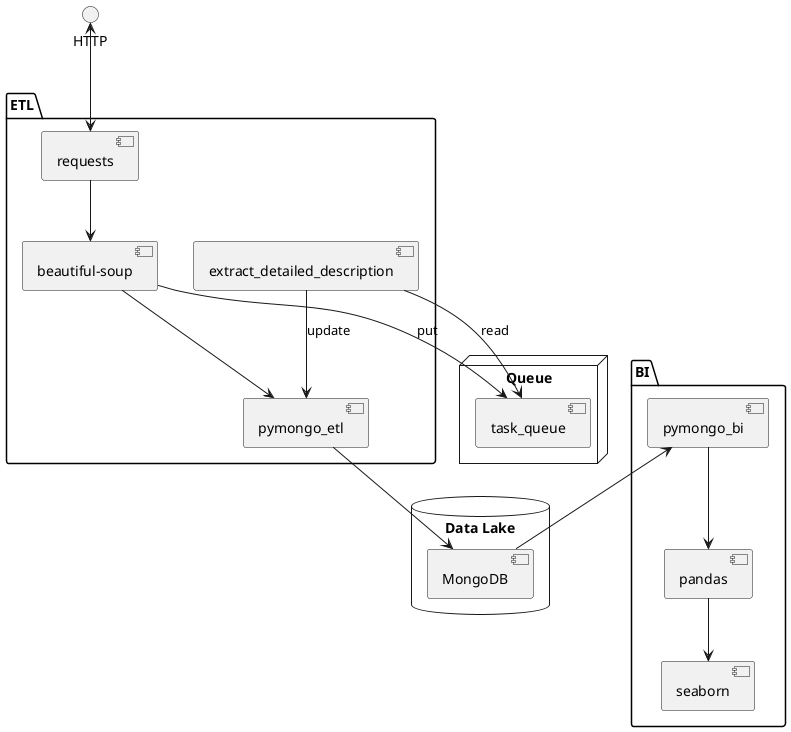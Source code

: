 @startuml

interface HTTP as http

package ETL {
[requests]
[beautiful-soup]
[pymongo_etl]

[requests] --> [beautiful-soup]
[beautiful-soup] --> [pymongo_etl]

[extract_detailed_description] --> [pymongo_etl] : update
}

package BI {
[pymongo_bi]
[pandas]
[seaborn]

[pymongo_bi] --> [pandas]
[pandas] --> [seaborn]
}

database "Data Lake" {
[MongoDB]
}

node Queue {
    [task_queue]
}

[requests] <-up-> http
[pymongo_etl] --> [MongoDB]
[pymongo_bi] <-- [MongoDB]
[beautiful-soup] --> [task_queue] : put
[extract_detailed_description] --> [task_queue]: read

@enduml
